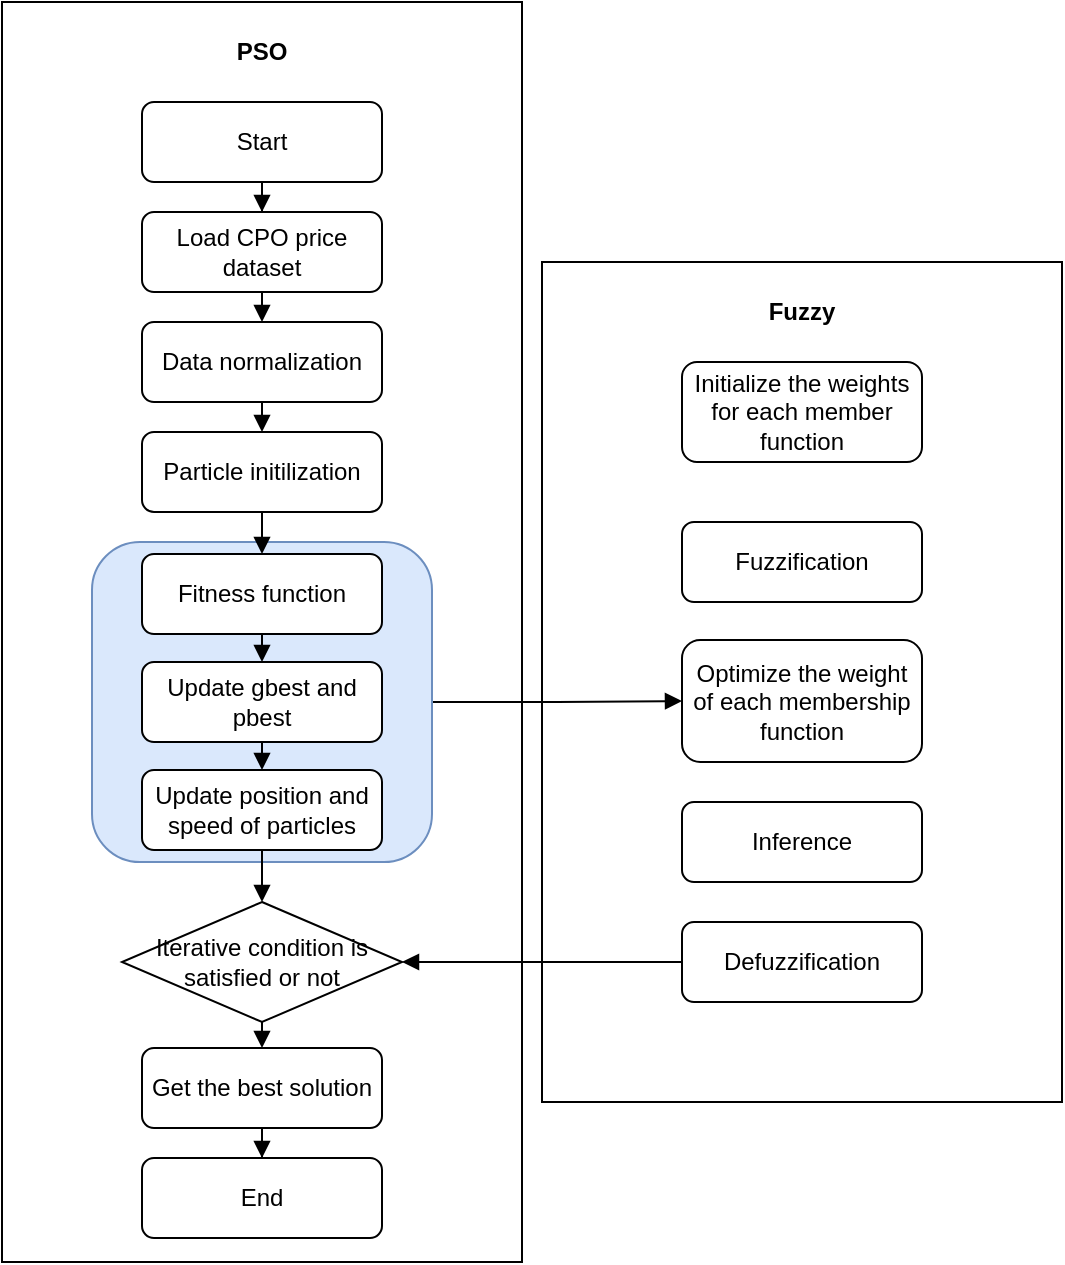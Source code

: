 <mxfile version="20.5.3" type="github">
  <diagram id="V7773tDBni7tDccopga4" name="Page-1">
    <mxGraphModel dx="1384" dy="743" grid="1" gridSize="10" guides="1" tooltips="1" connect="1" arrows="1" fold="1" page="1" pageScale="1" pageWidth="1700" pageHeight="1100" math="0" shadow="0">
      <root>
        <mxCell id="0" />
        <mxCell id="1" parent="0" />
        <mxCell id="CAwxgtLnj9NDJVXJTkvP-13" value="" style="rounded=0;whiteSpace=wrap;html=1;" vertex="1" parent="1">
          <mxGeometry x="620" y="150" width="260" height="420" as="geometry" />
        </mxCell>
        <mxCell id="CAwxgtLnj9NDJVXJTkvP-2" value="" style="rounded=0;whiteSpace=wrap;html=1;" vertex="1" parent="1">
          <mxGeometry x="350" y="20" width="260" height="630" as="geometry" />
        </mxCell>
        <mxCell id="CAwxgtLnj9NDJVXJTkvP-31" style="edgeStyle=orthogonalEdgeStyle;rounded=0;orthogonalLoop=1;jettySize=auto;html=1;exitX=1;exitY=0.5;exitDx=0;exitDy=0;endArrow=block;endFill=1;" edge="1" parent="1" source="CAwxgtLnj9NDJVXJTkvP-24" target="CAwxgtLnj9NDJVXJTkvP-29">
          <mxGeometry relative="1" as="geometry" />
        </mxCell>
        <mxCell id="CAwxgtLnj9NDJVXJTkvP-24" value="" style="rounded=1;whiteSpace=wrap;html=1;fillColor=#dae8fc;strokeColor=#6c8ebf;" vertex="1" parent="1">
          <mxGeometry x="395" y="290" width="170" height="160" as="geometry" />
        </mxCell>
        <mxCell id="CAwxgtLnj9NDJVXJTkvP-37" style="edgeStyle=orthogonalEdgeStyle;rounded=0;orthogonalLoop=1;jettySize=auto;html=1;exitX=0.5;exitY=1;exitDx=0;exitDy=0;endArrow=block;endFill=1;" edge="1" parent="1" source="CAwxgtLnj9NDJVXJTkvP-1" target="CAwxgtLnj9NDJVXJTkvP-26">
          <mxGeometry relative="1" as="geometry" />
        </mxCell>
        <mxCell id="CAwxgtLnj9NDJVXJTkvP-1" value="Start" style="rounded=1;whiteSpace=wrap;html=1;" vertex="1" parent="1">
          <mxGeometry x="420" y="70" width="120" height="40" as="geometry" />
        </mxCell>
        <mxCell id="CAwxgtLnj9NDJVXJTkvP-3" value="PSO" style="text;html=1;strokeColor=none;fillColor=none;align=center;verticalAlign=middle;whiteSpace=wrap;rounded=0;fontStyle=1" vertex="1" parent="1">
          <mxGeometry x="450" y="30" width="60" height="30" as="geometry" />
        </mxCell>
        <mxCell id="CAwxgtLnj9NDJVXJTkvP-41" style="edgeStyle=orthogonalEdgeStyle;rounded=0;orthogonalLoop=1;jettySize=auto;html=1;exitX=0.5;exitY=1;exitDx=0;exitDy=0;entryX=0.5;entryY=0;entryDx=0;entryDy=0;endArrow=block;endFill=1;" edge="1" parent="1" source="CAwxgtLnj9NDJVXJTkvP-4" target="CAwxgtLnj9NDJVXJTkvP-5">
          <mxGeometry relative="1" as="geometry" />
        </mxCell>
        <mxCell id="CAwxgtLnj9NDJVXJTkvP-4" value="Particle initilization" style="rounded=1;whiteSpace=wrap;html=1;" vertex="1" parent="1">
          <mxGeometry x="420" y="235" width="120" height="40" as="geometry" />
        </mxCell>
        <mxCell id="CAwxgtLnj9NDJVXJTkvP-42" style="edgeStyle=orthogonalEdgeStyle;rounded=0;orthogonalLoop=1;jettySize=auto;html=1;exitX=0.5;exitY=1;exitDx=0;exitDy=0;entryX=0.5;entryY=0;entryDx=0;entryDy=0;endArrow=block;endFill=1;" edge="1" parent="1" source="CAwxgtLnj9NDJVXJTkvP-5" target="CAwxgtLnj9NDJVXJTkvP-6">
          <mxGeometry relative="1" as="geometry" />
        </mxCell>
        <mxCell id="CAwxgtLnj9NDJVXJTkvP-5" value="Fitness function" style="rounded=1;whiteSpace=wrap;html=1;" vertex="1" parent="1">
          <mxGeometry x="420" y="296" width="120" height="40" as="geometry" />
        </mxCell>
        <mxCell id="CAwxgtLnj9NDJVXJTkvP-43" style="edgeStyle=orthogonalEdgeStyle;rounded=0;orthogonalLoop=1;jettySize=auto;html=1;exitX=0.5;exitY=1;exitDx=0;exitDy=0;entryX=0.5;entryY=0;entryDx=0;entryDy=0;endArrow=block;endFill=1;" edge="1" parent="1" source="CAwxgtLnj9NDJVXJTkvP-6" target="CAwxgtLnj9NDJVXJTkvP-7">
          <mxGeometry relative="1" as="geometry" />
        </mxCell>
        <mxCell id="CAwxgtLnj9NDJVXJTkvP-6" value="Update gbest and pbest" style="rounded=1;whiteSpace=wrap;html=1;" vertex="1" parent="1">
          <mxGeometry x="420" y="350" width="120" height="40" as="geometry" />
        </mxCell>
        <mxCell id="CAwxgtLnj9NDJVXJTkvP-44" style="edgeStyle=orthogonalEdgeStyle;rounded=0;orthogonalLoop=1;jettySize=auto;html=1;exitX=0.5;exitY=1;exitDx=0;exitDy=0;endArrow=block;endFill=1;" edge="1" parent="1" source="CAwxgtLnj9NDJVXJTkvP-7" target="CAwxgtLnj9NDJVXJTkvP-8">
          <mxGeometry relative="1" as="geometry" />
        </mxCell>
        <mxCell id="CAwxgtLnj9NDJVXJTkvP-7" value="Update position and speed of particles" style="rounded=1;whiteSpace=wrap;html=1;" vertex="1" parent="1">
          <mxGeometry x="420" y="404" width="120" height="40" as="geometry" />
        </mxCell>
        <mxCell id="CAwxgtLnj9NDJVXJTkvP-45" style="edgeStyle=orthogonalEdgeStyle;rounded=0;orthogonalLoop=1;jettySize=auto;html=1;exitX=0.5;exitY=1;exitDx=0;exitDy=0;entryX=0.5;entryY=0;entryDx=0;entryDy=0;endArrow=block;endFill=1;" edge="1" parent="1" source="CAwxgtLnj9NDJVXJTkvP-8" target="CAwxgtLnj9NDJVXJTkvP-10">
          <mxGeometry relative="1" as="geometry" />
        </mxCell>
        <mxCell id="CAwxgtLnj9NDJVXJTkvP-8" value="Iterative condition is satisfied or not" style="rhombus;whiteSpace=wrap;html=1;" vertex="1" parent="1">
          <mxGeometry x="410" y="470" width="140" height="60" as="geometry" />
        </mxCell>
        <mxCell id="CAwxgtLnj9NDJVXJTkvP-46" style="edgeStyle=orthogonalEdgeStyle;rounded=0;orthogonalLoop=1;jettySize=auto;html=1;exitX=0.5;exitY=1;exitDx=0;exitDy=0;endArrow=block;endFill=1;" edge="1" parent="1" source="CAwxgtLnj9NDJVXJTkvP-10" target="CAwxgtLnj9NDJVXJTkvP-11">
          <mxGeometry relative="1" as="geometry" />
        </mxCell>
        <mxCell id="CAwxgtLnj9NDJVXJTkvP-10" value="Get the best solution" style="rounded=1;whiteSpace=wrap;html=1;" vertex="1" parent="1">
          <mxGeometry x="420" y="543" width="120" height="40" as="geometry" />
        </mxCell>
        <mxCell id="CAwxgtLnj9NDJVXJTkvP-11" value="End" style="rounded=1;whiteSpace=wrap;html=1;" vertex="1" parent="1">
          <mxGeometry x="420" y="598" width="120" height="40" as="geometry" />
        </mxCell>
        <mxCell id="CAwxgtLnj9NDJVXJTkvP-12" style="edgeStyle=orthogonalEdgeStyle;rounded=0;orthogonalLoop=1;jettySize=auto;html=1;exitX=0.5;exitY=1;exitDx=0;exitDy=0;" edge="1" parent="1" source="CAwxgtLnj9NDJVXJTkvP-5" target="CAwxgtLnj9NDJVXJTkvP-5">
          <mxGeometry relative="1" as="geometry" />
        </mxCell>
        <mxCell id="CAwxgtLnj9NDJVXJTkvP-14" value="Initialize the weights for each member function" style="rounded=1;whiteSpace=wrap;html=1;" vertex="1" parent="1">
          <mxGeometry x="690" y="200" width="120" height="50" as="geometry" />
        </mxCell>
        <mxCell id="CAwxgtLnj9NDJVXJTkvP-15" value="Fuzzy" style="text;html=1;strokeColor=none;fillColor=none;align=center;verticalAlign=middle;whiteSpace=wrap;rounded=0;fontStyle=1" vertex="1" parent="1">
          <mxGeometry x="720" y="160" width="60" height="30" as="geometry" />
        </mxCell>
        <mxCell id="CAwxgtLnj9NDJVXJTkvP-16" value="Fuzzification" style="rounded=1;whiteSpace=wrap;html=1;" vertex="1" parent="1">
          <mxGeometry x="690" y="280" width="120" height="40" as="geometry" />
        </mxCell>
        <mxCell id="CAwxgtLnj9NDJVXJTkvP-17" value="Inference" style="rounded=1;whiteSpace=wrap;html=1;" vertex="1" parent="1">
          <mxGeometry x="690" y="420" width="120" height="40" as="geometry" />
        </mxCell>
        <mxCell id="CAwxgtLnj9NDJVXJTkvP-35" style="edgeStyle=orthogonalEdgeStyle;rounded=0;orthogonalLoop=1;jettySize=auto;html=1;exitX=0;exitY=0.5;exitDx=0;exitDy=0;entryX=1;entryY=0.5;entryDx=0;entryDy=0;endArrow=block;endFill=1;" edge="1" parent="1" source="CAwxgtLnj9NDJVXJTkvP-18" target="CAwxgtLnj9NDJVXJTkvP-8">
          <mxGeometry relative="1" as="geometry" />
        </mxCell>
        <mxCell id="CAwxgtLnj9NDJVXJTkvP-18" value="Defuzzification" style="rounded=1;whiteSpace=wrap;html=1;" vertex="1" parent="1">
          <mxGeometry x="690" y="480" width="120" height="40" as="geometry" />
        </mxCell>
        <mxCell id="CAwxgtLnj9NDJVXJTkvP-23" style="edgeStyle=orthogonalEdgeStyle;rounded=0;orthogonalLoop=1;jettySize=auto;html=1;exitX=0.5;exitY=1;exitDx=0;exitDy=0;" edge="1" parent="1" source="CAwxgtLnj9NDJVXJTkvP-17" target="CAwxgtLnj9NDJVXJTkvP-17">
          <mxGeometry relative="1" as="geometry" />
        </mxCell>
        <mxCell id="CAwxgtLnj9NDJVXJTkvP-40" style="edgeStyle=orthogonalEdgeStyle;rounded=0;orthogonalLoop=1;jettySize=auto;html=1;exitX=0.5;exitY=1;exitDx=0;exitDy=0;entryX=0.5;entryY=0;entryDx=0;entryDy=0;endArrow=block;endFill=1;" edge="1" parent="1" source="CAwxgtLnj9NDJVXJTkvP-25" target="CAwxgtLnj9NDJVXJTkvP-4">
          <mxGeometry relative="1" as="geometry" />
        </mxCell>
        <mxCell id="CAwxgtLnj9NDJVXJTkvP-25" value="Data normalization" style="rounded=1;whiteSpace=wrap;html=1;" vertex="1" parent="1">
          <mxGeometry x="420" y="180" width="120" height="40" as="geometry" />
        </mxCell>
        <mxCell id="CAwxgtLnj9NDJVXJTkvP-39" style="edgeStyle=orthogonalEdgeStyle;rounded=0;orthogonalLoop=1;jettySize=auto;html=1;exitX=0.5;exitY=1;exitDx=0;exitDy=0;entryX=0.5;entryY=0;entryDx=0;entryDy=0;endArrow=block;endFill=1;" edge="1" parent="1" source="CAwxgtLnj9NDJVXJTkvP-26" target="CAwxgtLnj9NDJVXJTkvP-25">
          <mxGeometry relative="1" as="geometry" />
        </mxCell>
        <mxCell id="CAwxgtLnj9NDJVXJTkvP-26" value="Load CPO price dataset" style="rounded=1;whiteSpace=wrap;html=1;" vertex="1" parent="1">
          <mxGeometry x="420" y="125" width="120" height="40" as="geometry" />
        </mxCell>
        <mxCell id="CAwxgtLnj9NDJVXJTkvP-29" value="Optimize the weight of each membership function" style="rounded=1;whiteSpace=wrap;html=1;" vertex="1" parent="1">
          <mxGeometry x="690" y="339" width="120" height="61" as="geometry" />
        </mxCell>
      </root>
    </mxGraphModel>
  </diagram>
</mxfile>
